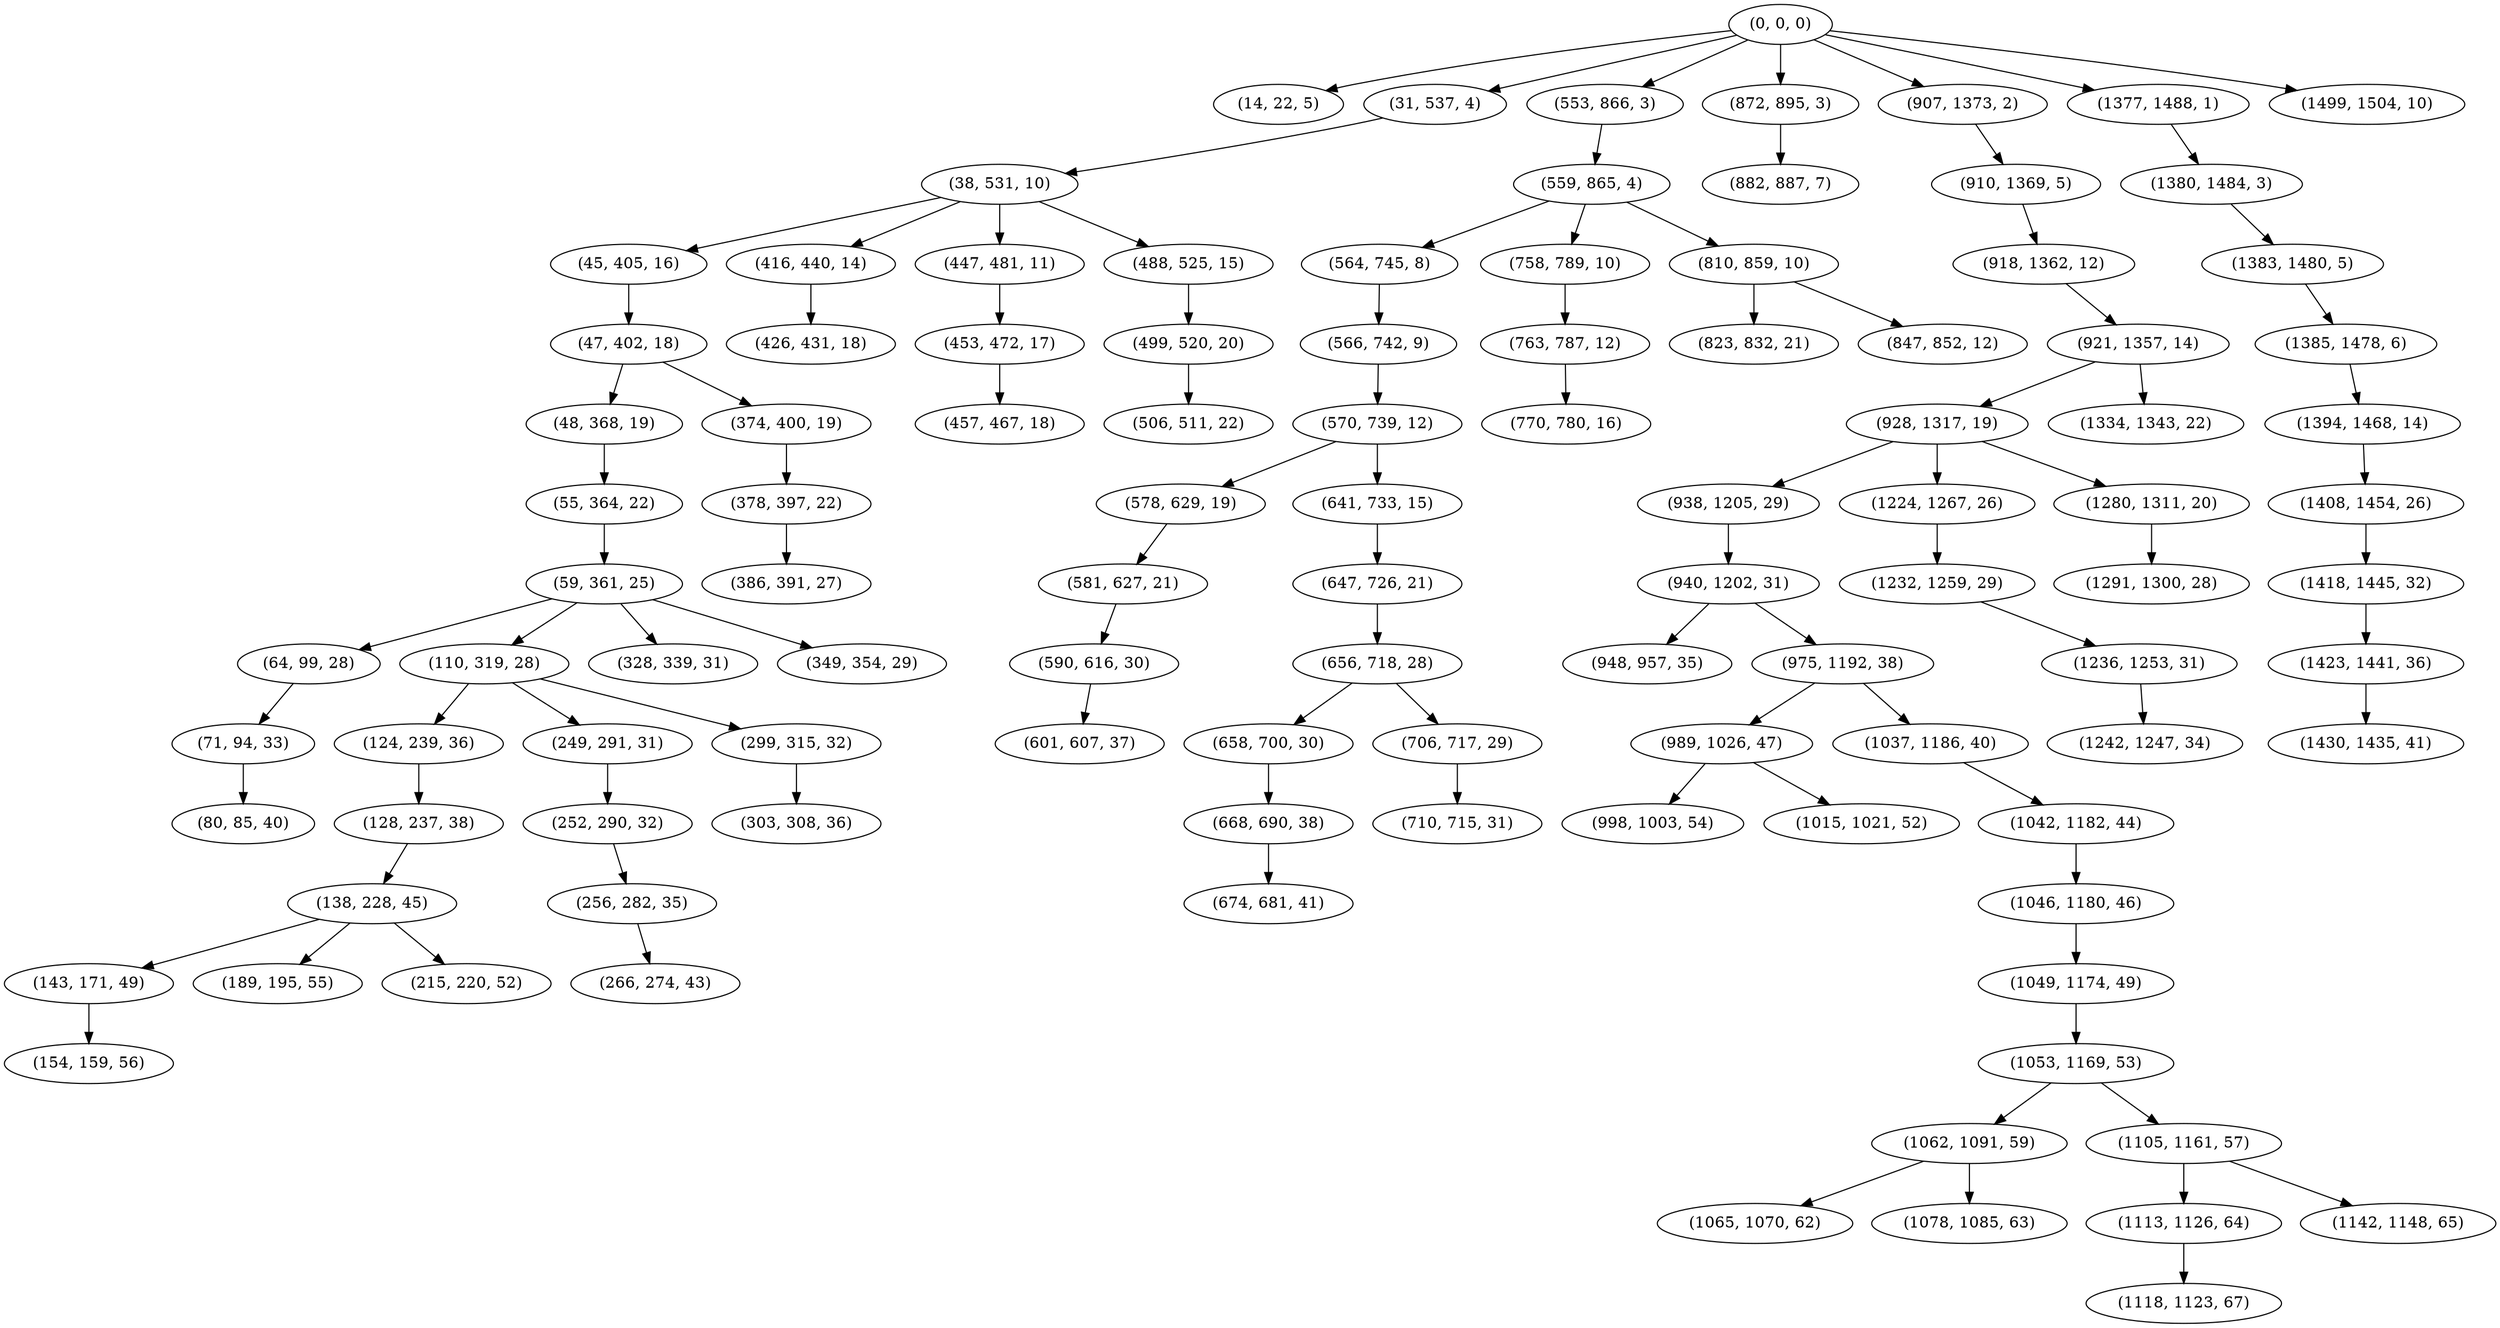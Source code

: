 digraph tree {
    "(0, 0, 0)";
    "(14, 22, 5)";
    "(31, 537, 4)";
    "(38, 531, 10)";
    "(45, 405, 16)";
    "(47, 402, 18)";
    "(48, 368, 19)";
    "(55, 364, 22)";
    "(59, 361, 25)";
    "(64, 99, 28)";
    "(71, 94, 33)";
    "(80, 85, 40)";
    "(110, 319, 28)";
    "(124, 239, 36)";
    "(128, 237, 38)";
    "(138, 228, 45)";
    "(143, 171, 49)";
    "(154, 159, 56)";
    "(189, 195, 55)";
    "(215, 220, 52)";
    "(249, 291, 31)";
    "(252, 290, 32)";
    "(256, 282, 35)";
    "(266, 274, 43)";
    "(299, 315, 32)";
    "(303, 308, 36)";
    "(328, 339, 31)";
    "(349, 354, 29)";
    "(374, 400, 19)";
    "(378, 397, 22)";
    "(386, 391, 27)";
    "(416, 440, 14)";
    "(426, 431, 18)";
    "(447, 481, 11)";
    "(453, 472, 17)";
    "(457, 467, 18)";
    "(488, 525, 15)";
    "(499, 520, 20)";
    "(506, 511, 22)";
    "(553, 866, 3)";
    "(559, 865, 4)";
    "(564, 745, 8)";
    "(566, 742, 9)";
    "(570, 739, 12)";
    "(578, 629, 19)";
    "(581, 627, 21)";
    "(590, 616, 30)";
    "(601, 607, 37)";
    "(641, 733, 15)";
    "(647, 726, 21)";
    "(656, 718, 28)";
    "(658, 700, 30)";
    "(668, 690, 38)";
    "(674, 681, 41)";
    "(706, 717, 29)";
    "(710, 715, 31)";
    "(758, 789, 10)";
    "(763, 787, 12)";
    "(770, 780, 16)";
    "(810, 859, 10)";
    "(823, 832, 21)";
    "(847, 852, 12)";
    "(872, 895, 3)";
    "(882, 887, 7)";
    "(907, 1373, 2)";
    "(910, 1369, 5)";
    "(918, 1362, 12)";
    "(921, 1357, 14)";
    "(928, 1317, 19)";
    "(938, 1205, 29)";
    "(940, 1202, 31)";
    "(948, 957, 35)";
    "(975, 1192, 38)";
    "(989, 1026, 47)";
    "(998, 1003, 54)";
    "(1015, 1021, 52)";
    "(1037, 1186, 40)";
    "(1042, 1182, 44)";
    "(1046, 1180, 46)";
    "(1049, 1174, 49)";
    "(1053, 1169, 53)";
    "(1062, 1091, 59)";
    "(1065, 1070, 62)";
    "(1078, 1085, 63)";
    "(1105, 1161, 57)";
    "(1113, 1126, 64)";
    "(1118, 1123, 67)";
    "(1142, 1148, 65)";
    "(1224, 1267, 26)";
    "(1232, 1259, 29)";
    "(1236, 1253, 31)";
    "(1242, 1247, 34)";
    "(1280, 1311, 20)";
    "(1291, 1300, 28)";
    "(1334, 1343, 22)";
    "(1377, 1488, 1)";
    "(1380, 1484, 3)";
    "(1383, 1480, 5)";
    "(1385, 1478, 6)";
    "(1394, 1468, 14)";
    "(1408, 1454, 26)";
    "(1418, 1445, 32)";
    "(1423, 1441, 36)";
    "(1430, 1435, 41)";
    "(1499, 1504, 10)";
    "(0, 0, 0)" -> "(14, 22, 5)";
    "(0, 0, 0)" -> "(31, 537, 4)";
    "(0, 0, 0)" -> "(553, 866, 3)";
    "(0, 0, 0)" -> "(872, 895, 3)";
    "(0, 0, 0)" -> "(907, 1373, 2)";
    "(0, 0, 0)" -> "(1377, 1488, 1)";
    "(0, 0, 0)" -> "(1499, 1504, 10)";
    "(31, 537, 4)" -> "(38, 531, 10)";
    "(38, 531, 10)" -> "(45, 405, 16)";
    "(38, 531, 10)" -> "(416, 440, 14)";
    "(38, 531, 10)" -> "(447, 481, 11)";
    "(38, 531, 10)" -> "(488, 525, 15)";
    "(45, 405, 16)" -> "(47, 402, 18)";
    "(47, 402, 18)" -> "(48, 368, 19)";
    "(47, 402, 18)" -> "(374, 400, 19)";
    "(48, 368, 19)" -> "(55, 364, 22)";
    "(55, 364, 22)" -> "(59, 361, 25)";
    "(59, 361, 25)" -> "(64, 99, 28)";
    "(59, 361, 25)" -> "(110, 319, 28)";
    "(59, 361, 25)" -> "(328, 339, 31)";
    "(59, 361, 25)" -> "(349, 354, 29)";
    "(64, 99, 28)" -> "(71, 94, 33)";
    "(71, 94, 33)" -> "(80, 85, 40)";
    "(110, 319, 28)" -> "(124, 239, 36)";
    "(110, 319, 28)" -> "(249, 291, 31)";
    "(110, 319, 28)" -> "(299, 315, 32)";
    "(124, 239, 36)" -> "(128, 237, 38)";
    "(128, 237, 38)" -> "(138, 228, 45)";
    "(138, 228, 45)" -> "(143, 171, 49)";
    "(138, 228, 45)" -> "(189, 195, 55)";
    "(138, 228, 45)" -> "(215, 220, 52)";
    "(143, 171, 49)" -> "(154, 159, 56)";
    "(249, 291, 31)" -> "(252, 290, 32)";
    "(252, 290, 32)" -> "(256, 282, 35)";
    "(256, 282, 35)" -> "(266, 274, 43)";
    "(299, 315, 32)" -> "(303, 308, 36)";
    "(374, 400, 19)" -> "(378, 397, 22)";
    "(378, 397, 22)" -> "(386, 391, 27)";
    "(416, 440, 14)" -> "(426, 431, 18)";
    "(447, 481, 11)" -> "(453, 472, 17)";
    "(453, 472, 17)" -> "(457, 467, 18)";
    "(488, 525, 15)" -> "(499, 520, 20)";
    "(499, 520, 20)" -> "(506, 511, 22)";
    "(553, 866, 3)" -> "(559, 865, 4)";
    "(559, 865, 4)" -> "(564, 745, 8)";
    "(559, 865, 4)" -> "(758, 789, 10)";
    "(559, 865, 4)" -> "(810, 859, 10)";
    "(564, 745, 8)" -> "(566, 742, 9)";
    "(566, 742, 9)" -> "(570, 739, 12)";
    "(570, 739, 12)" -> "(578, 629, 19)";
    "(570, 739, 12)" -> "(641, 733, 15)";
    "(578, 629, 19)" -> "(581, 627, 21)";
    "(581, 627, 21)" -> "(590, 616, 30)";
    "(590, 616, 30)" -> "(601, 607, 37)";
    "(641, 733, 15)" -> "(647, 726, 21)";
    "(647, 726, 21)" -> "(656, 718, 28)";
    "(656, 718, 28)" -> "(658, 700, 30)";
    "(656, 718, 28)" -> "(706, 717, 29)";
    "(658, 700, 30)" -> "(668, 690, 38)";
    "(668, 690, 38)" -> "(674, 681, 41)";
    "(706, 717, 29)" -> "(710, 715, 31)";
    "(758, 789, 10)" -> "(763, 787, 12)";
    "(763, 787, 12)" -> "(770, 780, 16)";
    "(810, 859, 10)" -> "(823, 832, 21)";
    "(810, 859, 10)" -> "(847, 852, 12)";
    "(872, 895, 3)" -> "(882, 887, 7)";
    "(907, 1373, 2)" -> "(910, 1369, 5)";
    "(910, 1369, 5)" -> "(918, 1362, 12)";
    "(918, 1362, 12)" -> "(921, 1357, 14)";
    "(921, 1357, 14)" -> "(928, 1317, 19)";
    "(921, 1357, 14)" -> "(1334, 1343, 22)";
    "(928, 1317, 19)" -> "(938, 1205, 29)";
    "(928, 1317, 19)" -> "(1224, 1267, 26)";
    "(928, 1317, 19)" -> "(1280, 1311, 20)";
    "(938, 1205, 29)" -> "(940, 1202, 31)";
    "(940, 1202, 31)" -> "(948, 957, 35)";
    "(940, 1202, 31)" -> "(975, 1192, 38)";
    "(975, 1192, 38)" -> "(989, 1026, 47)";
    "(975, 1192, 38)" -> "(1037, 1186, 40)";
    "(989, 1026, 47)" -> "(998, 1003, 54)";
    "(989, 1026, 47)" -> "(1015, 1021, 52)";
    "(1037, 1186, 40)" -> "(1042, 1182, 44)";
    "(1042, 1182, 44)" -> "(1046, 1180, 46)";
    "(1046, 1180, 46)" -> "(1049, 1174, 49)";
    "(1049, 1174, 49)" -> "(1053, 1169, 53)";
    "(1053, 1169, 53)" -> "(1062, 1091, 59)";
    "(1053, 1169, 53)" -> "(1105, 1161, 57)";
    "(1062, 1091, 59)" -> "(1065, 1070, 62)";
    "(1062, 1091, 59)" -> "(1078, 1085, 63)";
    "(1105, 1161, 57)" -> "(1113, 1126, 64)";
    "(1105, 1161, 57)" -> "(1142, 1148, 65)";
    "(1113, 1126, 64)" -> "(1118, 1123, 67)";
    "(1224, 1267, 26)" -> "(1232, 1259, 29)";
    "(1232, 1259, 29)" -> "(1236, 1253, 31)";
    "(1236, 1253, 31)" -> "(1242, 1247, 34)";
    "(1280, 1311, 20)" -> "(1291, 1300, 28)";
    "(1377, 1488, 1)" -> "(1380, 1484, 3)";
    "(1380, 1484, 3)" -> "(1383, 1480, 5)";
    "(1383, 1480, 5)" -> "(1385, 1478, 6)";
    "(1385, 1478, 6)" -> "(1394, 1468, 14)";
    "(1394, 1468, 14)" -> "(1408, 1454, 26)";
    "(1408, 1454, 26)" -> "(1418, 1445, 32)";
    "(1418, 1445, 32)" -> "(1423, 1441, 36)";
    "(1423, 1441, 36)" -> "(1430, 1435, 41)";
}
